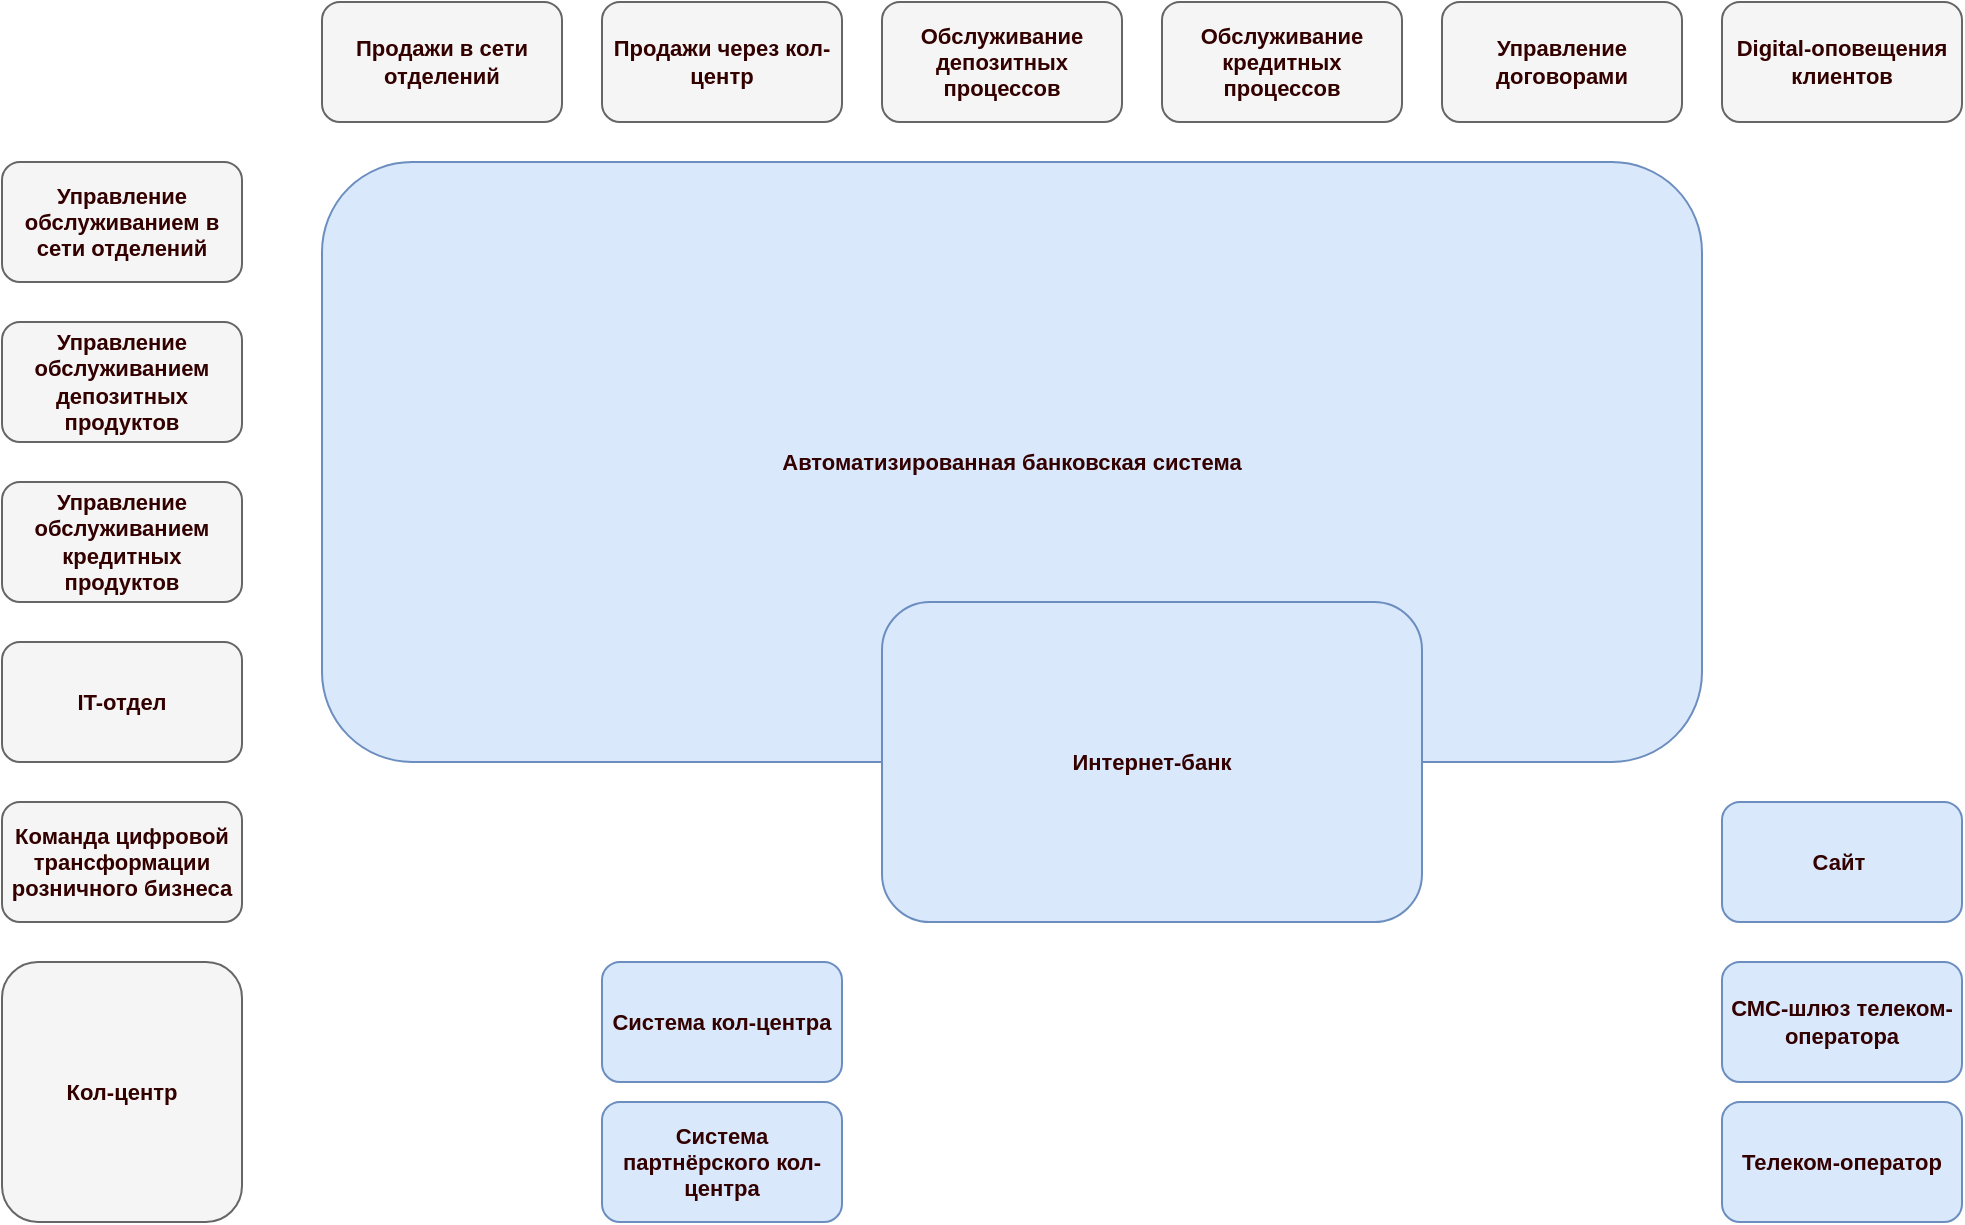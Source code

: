 <mxfile version="26.2.2">
  <diagram name="Page-1" id="6nOO23UPGoOhq0bjTRqQ">
    <mxGraphModel dx="2068" dy="1202" grid="1" gridSize="10" guides="1" tooltips="1" connect="1" arrows="1" fold="1" page="1" pageScale="1" pageWidth="827" pageHeight="1169" math="0" shadow="0">
      <root>
        <mxCell id="0" />
        <mxCell id="1" parent="0" />
        <mxCell id="zRrtX3_Rmf5NJ3VM8Awz-1" value="&lt;strong style=&quot;box-sizing: inherit; font-family: &amp;quot;YS Text&amp;quot;, sans-serif; text-align: left; white-space-collapse: preserve-breaks;&quot;&gt;&lt;font style=&quot;color: rgb(51, 0, 0);&quot;&gt;Управление обслуживанием в сети отделений&lt;/font&gt;&lt;/strong&gt;" style="rounded=1;whiteSpace=wrap;html=1;fontSize=11;fillColor=#f5f5f5;fontColor=#333333;strokeColor=#666666;" vertex="1" parent="1">
          <mxGeometry x="80" y="480" width="120" height="60" as="geometry" />
        </mxCell>
        <mxCell id="zRrtX3_Rmf5NJ3VM8Awz-2" value="&lt;strong style=&quot;box-sizing: inherit; font-family: &amp;quot;YS Text&amp;quot;, sans-serif; text-align: left; white-space-collapse: preserve-breaks;&quot;&gt;&lt;font style=&quot;color: rgb(51, 0, 0);&quot;&gt;Кол-центр&lt;/font&gt;&lt;/strong&gt;" style="rounded=1;whiteSpace=wrap;html=1;fontSize=11;fillColor=#f5f5f5;fontColor=#333333;strokeColor=#666666;" vertex="1" parent="1">
          <mxGeometry x="80" y="880" width="120" height="130" as="geometry" />
        </mxCell>
        <mxCell id="zRrtX3_Rmf5NJ3VM8Awz-3" value="&lt;div style=&quot;text-align: left;&quot;&gt;&lt;span style=&quot;background-color: transparent; white-space-collapse: preserve-breaks;&quot;&gt;&lt;font face=&quot;YS Text, sans-serif&quot; color=&quot;#330000&quot;&gt;&lt;b&gt;IT-отдел&lt;/b&gt;&lt;/font&gt;&lt;/span&gt;&lt;/div&gt;" style="rounded=1;whiteSpace=wrap;html=1;fontSize=11;fillColor=#f5f5f5;fontColor=#333333;strokeColor=#666666;" vertex="1" parent="1">
          <mxGeometry x="80" y="720" width="120" height="60" as="geometry" />
        </mxCell>
        <mxCell id="zRrtX3_Rmf5NJ3VM8Awz-5" value="&lt;div style=&quot;&quot;&gt;&lt;font face=&quot;YS Text, sans-serif&quot; color=&quot;#330000&quot;&gt;&lt;span style=&quot;white-space-collapse: preserve-breaks;&quot;&gt;&lt;b&gt;Управление обслуживанием депозитных продуктов&lt;/b&gt;&lt;/span&gt;&lt;/font&gt;&lt;/div&gt;" style="rounded=1;whiteSpace=wrap;html=1;fontSize=11;align=center;fillColor=#f5f5f5;fontColor=#333333;strokeColor=#666666;" vertex="1" parent="1">
          <mxGeometry x="80" y="560" width="120" height="60" as="geometry" />
        </mxCell>
        <mxCell id="zRrtX3_Rmf5NJ3VM8Awz-6" value="&lt;div style=&quot;&quot;&gt;&lt;font face=&quot;YS Text, sans-serif&quot; color=&quot;#330000&quot;&gt;&lt;span style=&quot;white-space-collapse: preserve-breaks;&quot;&gt;&lt;b&gt;Управление обслуживанием кредитных продуктов&lt;/b&gt;&lt;/span&gt;&lt;/font&gt;&lt;/div&gt;" style="rounded=1;whiteSpace=wrap;html=1;fontSize=11;align=center;fillColor=#f5f5f5;fontColor=#333333;strokeColor=#666666;" vertex="1" parent="1">
          <mxGeometry x="80" y="640" width="120" height="60" as="geometry" />
        </mxCell>
        <mxCell id="zRrtX3_Rmf5NJ3VM8Awz-7" value="&lt;div style=&quot;&quot;&gt;&lt;font face=&quot;YS Text, sans-serif&quot; color=&quot;#330000&quot;&gt;&lt;span style=&quot;white-space-collapse: preserve-breaks;&quot;&gt;&lt;b&gt;Команда цифровой трансформации розничного бизнеса&lt;/b&gt;&lt;/span&gt;&lt;/font&gt;&lt;/div&gt;" style="rounded=1;whiteSpace=wrap;html=1;fontSize=11;align=center;fillColor=#f5f5f5;fontColor=#333333;strokeColor=#666666;" vertex="1" parent="1">
          <mxGeometry x="80" y="800" width="120" height="60" as="geometry" />
        </mxCell>
        <mxCell id="zRrtX3_Rmf5NJ3VM8Awz-8" value="&lt;div style=&quot;&quot;&gt;&lt;span style=&quot;background-color: transparent; white-space-collapse: preserve-breaks;&quot;&gt;&lt;font face=&quot;YS Text, sans-serif&quot; color=&quot;#330000&quot;&gt;&lt;b&gt;Продажи в сети отделений&lt;/b&gt;&lt;/font&gt;&lt;/span&gt;&lt;/div&gt;" style="rounded=1;whiteSpace=wrap;html=1;fontSize=11;align=center;fillColor=#f5f5f5;fontColor=#333333;strokeColor=#666666;" vertex="1" parent="1">
          <mxGeometry x="240" y="400" width="120" height="60" as="geometry" />
        </mxCell>
        <mxCell id="zRrtX3_Rmf5NJ3VM8Awz-9" value="&lt;div style=&quot;&quot;&gt;&lt;span style=&quot;background-color: transparent; white-space-collapse: preserve-breaks;&quot;&gt;&lt;font face=&quot;YS Text, sans-serif&quot; color=&quot;#330000&quot;&gt;&lt;b&gt;Продажи через кол-центр&lt;/b&gt;&lt;/font&gt;&lt;/span&gt;&lt;/div&gt;" style="rounded=1;whiteSpace=wrap;html=1;fontSize=11;align=center;fillColor=#f5f5f5;fontColor=#333333;strokeColor=#666666;" vertex="1" parent="1">
          <mxGeometry x="380" y="400" width="120" height="60" as="geometry" />
        </mxCell>
        <mxCell id="zRrtX3_Rmf5NJ3VM8Awz-10" value="&lt;div style=&quot;&quot;&gt;&lt;span style=&quot;background-color: transparent; white-space-collapse: preserve-breaks;&quot;&gt;&lt;font face=&quot;YS Text, sans-serif&quot; color=&quot;#330000&quot;&gt;&lt;b&gt;Digital-оповещения клиентов&lt;/b&gt;&lt;/font&gt;&lt;/span&gt;&lt;/div&gt;" style="rounded=1;whiteSpace=wrap;html=1;fontSize=11;align=center;fillColor=#f5f5f5;fontColor=#333333;strokeColor=#666666;" vertex="1" parent="1">
          <mxGeometry x="940" y="400" width="120" height="60" as="geometry" />
        </mxCell>
        <mxCell id="zRrtX3_Rmf5NJ3VM8Awz-11" value="&lt;div style=&quot;&quot;&gt;&lt;span style=&quot;background-color: transparent; white-space-collapse: preserve-breaks;&quot;&gt;&lt;font face=&quot;YS Text, sans-serif&quot; color=&quot;#330000&quot;&gt;&lt;b&gt;Обслуживание депозитных процессов&lt;/b&gt;&lt;/font&gt;&lt;/span&gt;&lt;/div&gt;" style="rounded=1;whiteSpace=wrap;html=1;fontSize=11;align=center;fillColor=#f5f5f5;fontColor=#333333;strokeColor=#666666;" vertex="1" parent="1">
          <mxGeometry x="520" y="400" width="120" height="60" as="geometry" />
        </mxCell>
        <mxCell id="zRrtX3_Rmf5NJ3VM8Awz-12" value="&lt;div style=&quot;&quot;&gt;&lt;span style=&quot;background-color: transparent; white-space-collapse: preserve-breaks;&quot;&gt;&lt;font face=&quot;YS Text, sans-serif&quot; color=&quot;#330000&quot;&gt;&lt;b&gt;Обслуживание кредитных процессов&lt;/b&gt;&lt;/font&gt;&lt;/span&gt;&lt;/div&gt;" style="rounded=1;whiteSpace=wrap;html=1;fontSize=11;align=center;fillColor=#f5f5f5;fontColor=#333333;strokeColor=#666666;" vertex="1" parent="1">
          <mxGeometry x="660" y="400" width="120" height="60" as="geometry" />
        </mxCell>
        <mxCell id="zRrtX3_Rmf5NJ3VM8Awz-13" value="&lt;div style=&quot;&quot;&gt;&lt;span style=&quot;background-color: transparent; white-space-collapse: preserve-breaks;&quot;&gt;&lt;font face=&quot;YS Text, sans-serif&quot; color=&quot;#330000&quot;&gt;&lt;b&gt;Управление договорами&lt;/b&gt;&lt;/font&gt;&lt;/span&gt;&lt;/div&gt;" style="rounded=1;whiteSpace=wrap;html=1;fontSize=11;align=center;fillColor=#f5f5f5;fontColor=#333333;strokeColor=#666666;" vertex="1" parent="1">
          <mxGeometry x="800" y="400" width="120" height="60" as="geometry" />
        </mxCell>
        <mxCell id="zRrtX3_Rmf5NJ3VM8Awz-21" value="&lt;div style=&quot;&quot;&gt;&lt;font face=&quot;YS Text, sans-serif&quot; color=&quot;#330000&quot;&gt;&lt;span style=&quot;white-space-collapse: preserve-breaks;&quot;&gt;&lt;b&gt;Система кол-центра&lt;/b&gt;&lt;/span&gt;&lt;/font&gt;&lt;/div&gt;" style="rounded=1;whiteSpace=wrap;html=1;fontSize=11;align=center;fillColor=#dae8fc;strokeColor=#6c8ebf;" vertex="1" parent="1">
          <mxGeometry x="380" y="880" width="120" height="60" as="geometry" />
        </mxCell>
        <mxCell id="zRrtX3_Rmf5NJ3VM8Awz-22" value="&lt;div style=&quot;&quot;&gt;&lt;font face=&quot;YS Text, sans-serif&quot; color=&quot;#330000&quot;&gt;&lt;span style=&quot;white-space-collapse: preserve-breaks;&quot;&gt;&lt;b&gt;Сайт&lt;/b&gt;&lt;/span&gt;&lt;/font&gt;&amp;nbsp;&lt;/div&gt;" style="rounded=1;whiteSpace=wrap;html=1;fontSize=11;align=center;fillColor=#dae8fc;strokeColor=#6c8ebf;" vertex="1" parent="1">
          <mxGeometry x="940" y="800" width="120" height="60" as="geometry" />
        </mxCell>
        <mxCell id="zRrtX3_Rmf5NJ3VM8Awz-24" value="&lt;div style=&quot;&quot;&gt;&lt;font face=&quot;YS Text, sans-serif&quot; color=&quot;#330000&quot;&gt;&lt;span style=&quot;white-space-collapse: preserve-breaks;&quot;&gt;&lt;b&gt;Автоматизированная банковская система&lt;/b&gt;&lt;/span&gt;&lt;/font&gt;&lt;/div&gt;" style="rounded=1;whiteSpace=wrap;html=1;fontSize=11;align=center;fillColor=#dae8fc;strokeColor=#6c8ebf;" vertex="1" parent="1">
          <mxGeometry x="240" y="480" width="690" height="300" as="geometry" />
        </mxCell>
        <mxCell id="zRrtX3_Rmf5NJ3VM8Awz-26" value="&lt;div style=&quot;&quot;&gt;&lt;font face=&quot;YS Text, sans-serif&quot; color=&quot;#330000&quot;&gt;&lt;span style=&quot;white-space-collapse: preserve-breaks;&quot;&gt;&lt;b&gt;Телеком-оператор&lt;/b&gt;&lt;/span&gt;&lt;/font&gt;&lt;/div&gt;" style="rounded=1;whiteSpace=wrap;html=1;fontSize=11;align=center;fillColor=#dae8fc;strokeColor=#6c8ebf;" vertex="1" parent="1">
          <mxGeometry x="940" y="950" width="120" height="60" as="geometry" />
        </mxCell>
        <mxCell id="zRrtX3_Rmf5NJ3VM8Awz-29" value="&lt;div style=&quot;&quot;&gt;&lt;font face=&quot;YS Text, sans-serif&quot; color=&quot;#330000&quot;&gt;&lt;span style=&quot;white-space-collapse: preserve-breaks;&quot;&gt;&lt;b&gt;СМС-шлюз телеком-оператора&lt;/b&gt;&lt;/span&gt;&lt;/font&gt;&lt;/div&gt;" style="rounded=1;whiteSpace=wrap;html=1;fontSize=11;align=center;fillColor=#dae8fc;strokeColor=#6c8ebf;" vertex="1" parent="1">
          <mxGeometry x="940" y="880" width="120" height="60" as="geometry" />
        </mxCell>
        <mxCell id="zRrtX3_Rmf5NJ3VM8Awz-30" value="&lt;div style=&quot;&quot;&gt;&lt;font face=&quot;YS Text, sans-serif&quot; color=&quot;#330000&quot;&gt;&lt;span style=&quot;white-space-collapse: preserve-breaks;&quot;&gt;&lt;b&gt;Система партнёрского кол-центра&lt;/b&gt;&lt;/span&gt;&lt;/font&gt;&lt;/div&gt;" style="rounded=1;whiteSpace=wrap;html=1;fontSize=11;align=center;fillColor=#dae8fc;strokeColor=#6c8ebf;" vertex="1" parent="1">
          <mxGeometry x="380" y="950" width="120" height="60" as="geometry" />
        </mxCell>
        <mxCell id="zRrtX3_Rmf5NJ3VM8Awz-14" value="&lt;div style=&quot;&quot;&gt;&lt;font face=&quot;YS Text, sans-serif&quot; color=&quot;#330000&quot;&gt;&lt;span style=&quot;white-space-collapse: preserve-breaks;&quot;&gt;&lt;b&gt;Интернет-банк&lt;/b&gt;&lt;/span&gt;&lt;/font&gt;&lt;/div&gt;" style="rounded=1;whiteSpace=wrap;html=1;fontSize=11;align=center;fillColor=#dae8fc;strokeColor=#6c8ebf;" vertex="1" parent="1">
          <mxGeometry x="520" y="700" width="270" height="160" as="geometry" />
        </mxCell>
      </root>
    </mxGraphModel>
  </diagram>
</mxfile>
